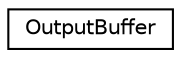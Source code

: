 digraph "Graphical Class Hierarchy"
{
 // LATEX_PDF_SIZE
  edge [fontname="Helvetica",fontsize="10",labelfontname="Helvetica",labelfontsize="10"];
  node [fontname="Helvetica",fontsize="10",shape=record];
  rankdir="LR";
  Node0 [label="OutputBuffer",height=0.2,width=0.4,color="black", fillcolor="white", style="filled",URL="$classOutputBuffer.html",tooltip=" "];
}
